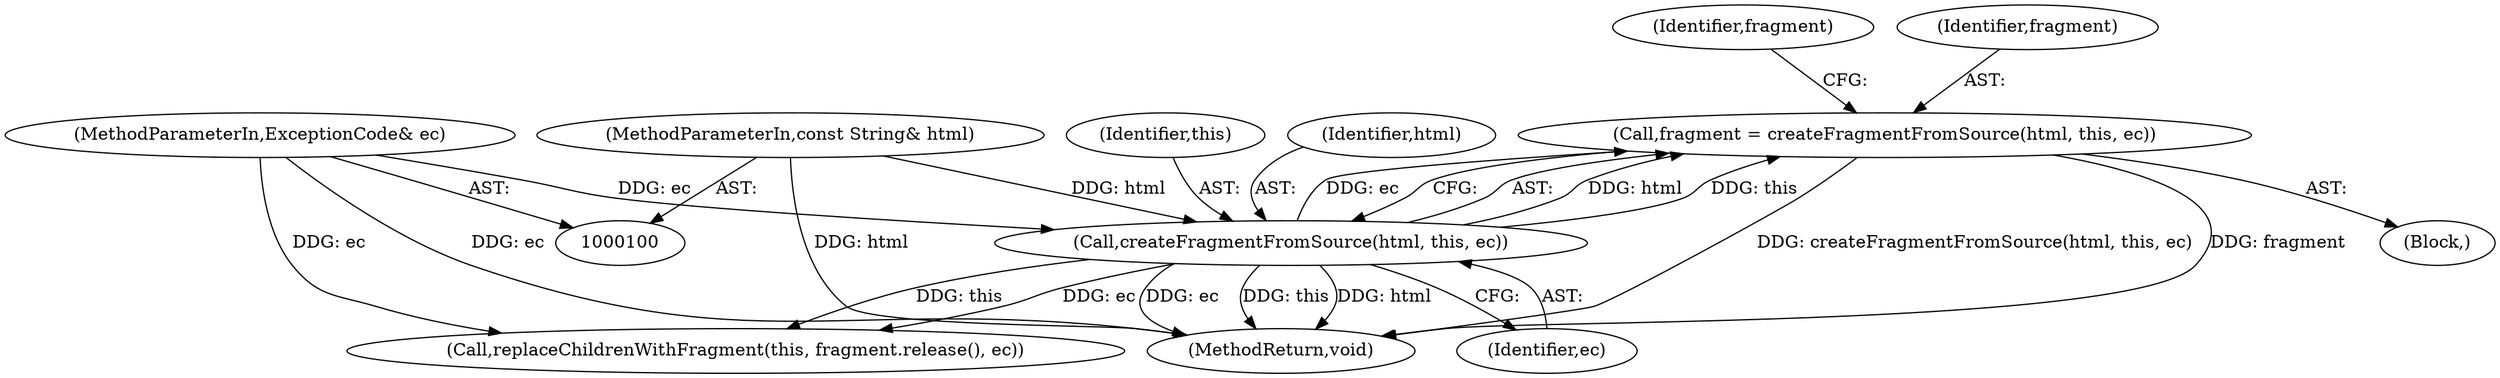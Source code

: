 digraph "1_Chrome_73edae623529f04c668268de49d00324b96166a2_6@API" {
"1000105" [label="(Call,fragment = createFragmentFromSource(html, this, ec))"];
"1000107" [label="(Call,createFragmentFromSource(html, this, ec))"];
"1000101" [label="(MethodParameterIn,const String& html)"];
"1000102" [label="(MethodParameterIn,ExceptionCode& ec)"];
"1000117" [label="(MethodReturn,void)"];
"1000107" [label="(Call,createFragmentFromSource(html, this, ec))"];
"1000109" [label="(Identifier,this)"];
"1000112" [label="(Identifier,fragment)"];
"1000105" [label="(Call,fragment = createFragmentFromSource(html, this, ec))"];
"1000110" [label="(Identifier,ec)"];
"1000103" [label="(Block,)"];
"1000113" [label="(Call,replaceChildrenWithFragment(this, fragment.release(), ec))"];
"1000106" [label="(Identifier,fragment)"];
"1000101" [label="(MethodParameterIn,const String& html)"];
"1000102" [label="(MethodParameterIn,ExceptionCode& ec)"];
"1000108" [label="(Identifier,html)"];
"1000105" -> "1000103"  [label="AST: "];
"1000105" -> "1000107"  [label="CFG: "];
"1000106" -> "1000105"  [label="AST: "];
"1000107" -> "1000105"  [label="AST: "];
"1000112" -> "1000105"  [label="CFG: "];
"1000105" -> "1000117"  [label="DDG: createFragmentFromSource(html, this, ec)"];
"1000105" -> "1000117"  [label="DDG: fragment"];
"1000107" -> "1000105"  [label="DDG: html"];
"1000107" -> "1000105"  [label="DDG: this"];
"1000107" -> "1000105"  [label="DDG: ec"];
"1000107" -> "1000110"  [label="CFG: "];
"1000108" -> "1000107"  [label="AST: "];
"1000109" -> "1000107"  [label="AST: "];
"1000110" -> "1000107"  [label="AST: "];
"1000107" -> "1000117"  [label="DDG: html"];
"1000107" -> "1000117"  [label="DDG: ec"];
"1000107" -> "1000117"  [label="DDG: this"];
"1000101" -> "1000107"  [label="DDG: html"];
"1000102" -> "1000107"  [label="DDG: ec"];
"1000107" -> "1000113"  [label="DDG: this"];
"1000107" -> "1000113"  [label="DDG: ec"];
"1000101" -> "1000100"  [label="AST: "];
"1000101" -> "1000117"  [label="DDG: html"];
"1000102" -> "1000100"  [label="AST: "];
"1000102" -> "1000117"  [label="DDG: ec"];
"1000102" -> "1000113"  [label="DDG: ec"];
}

